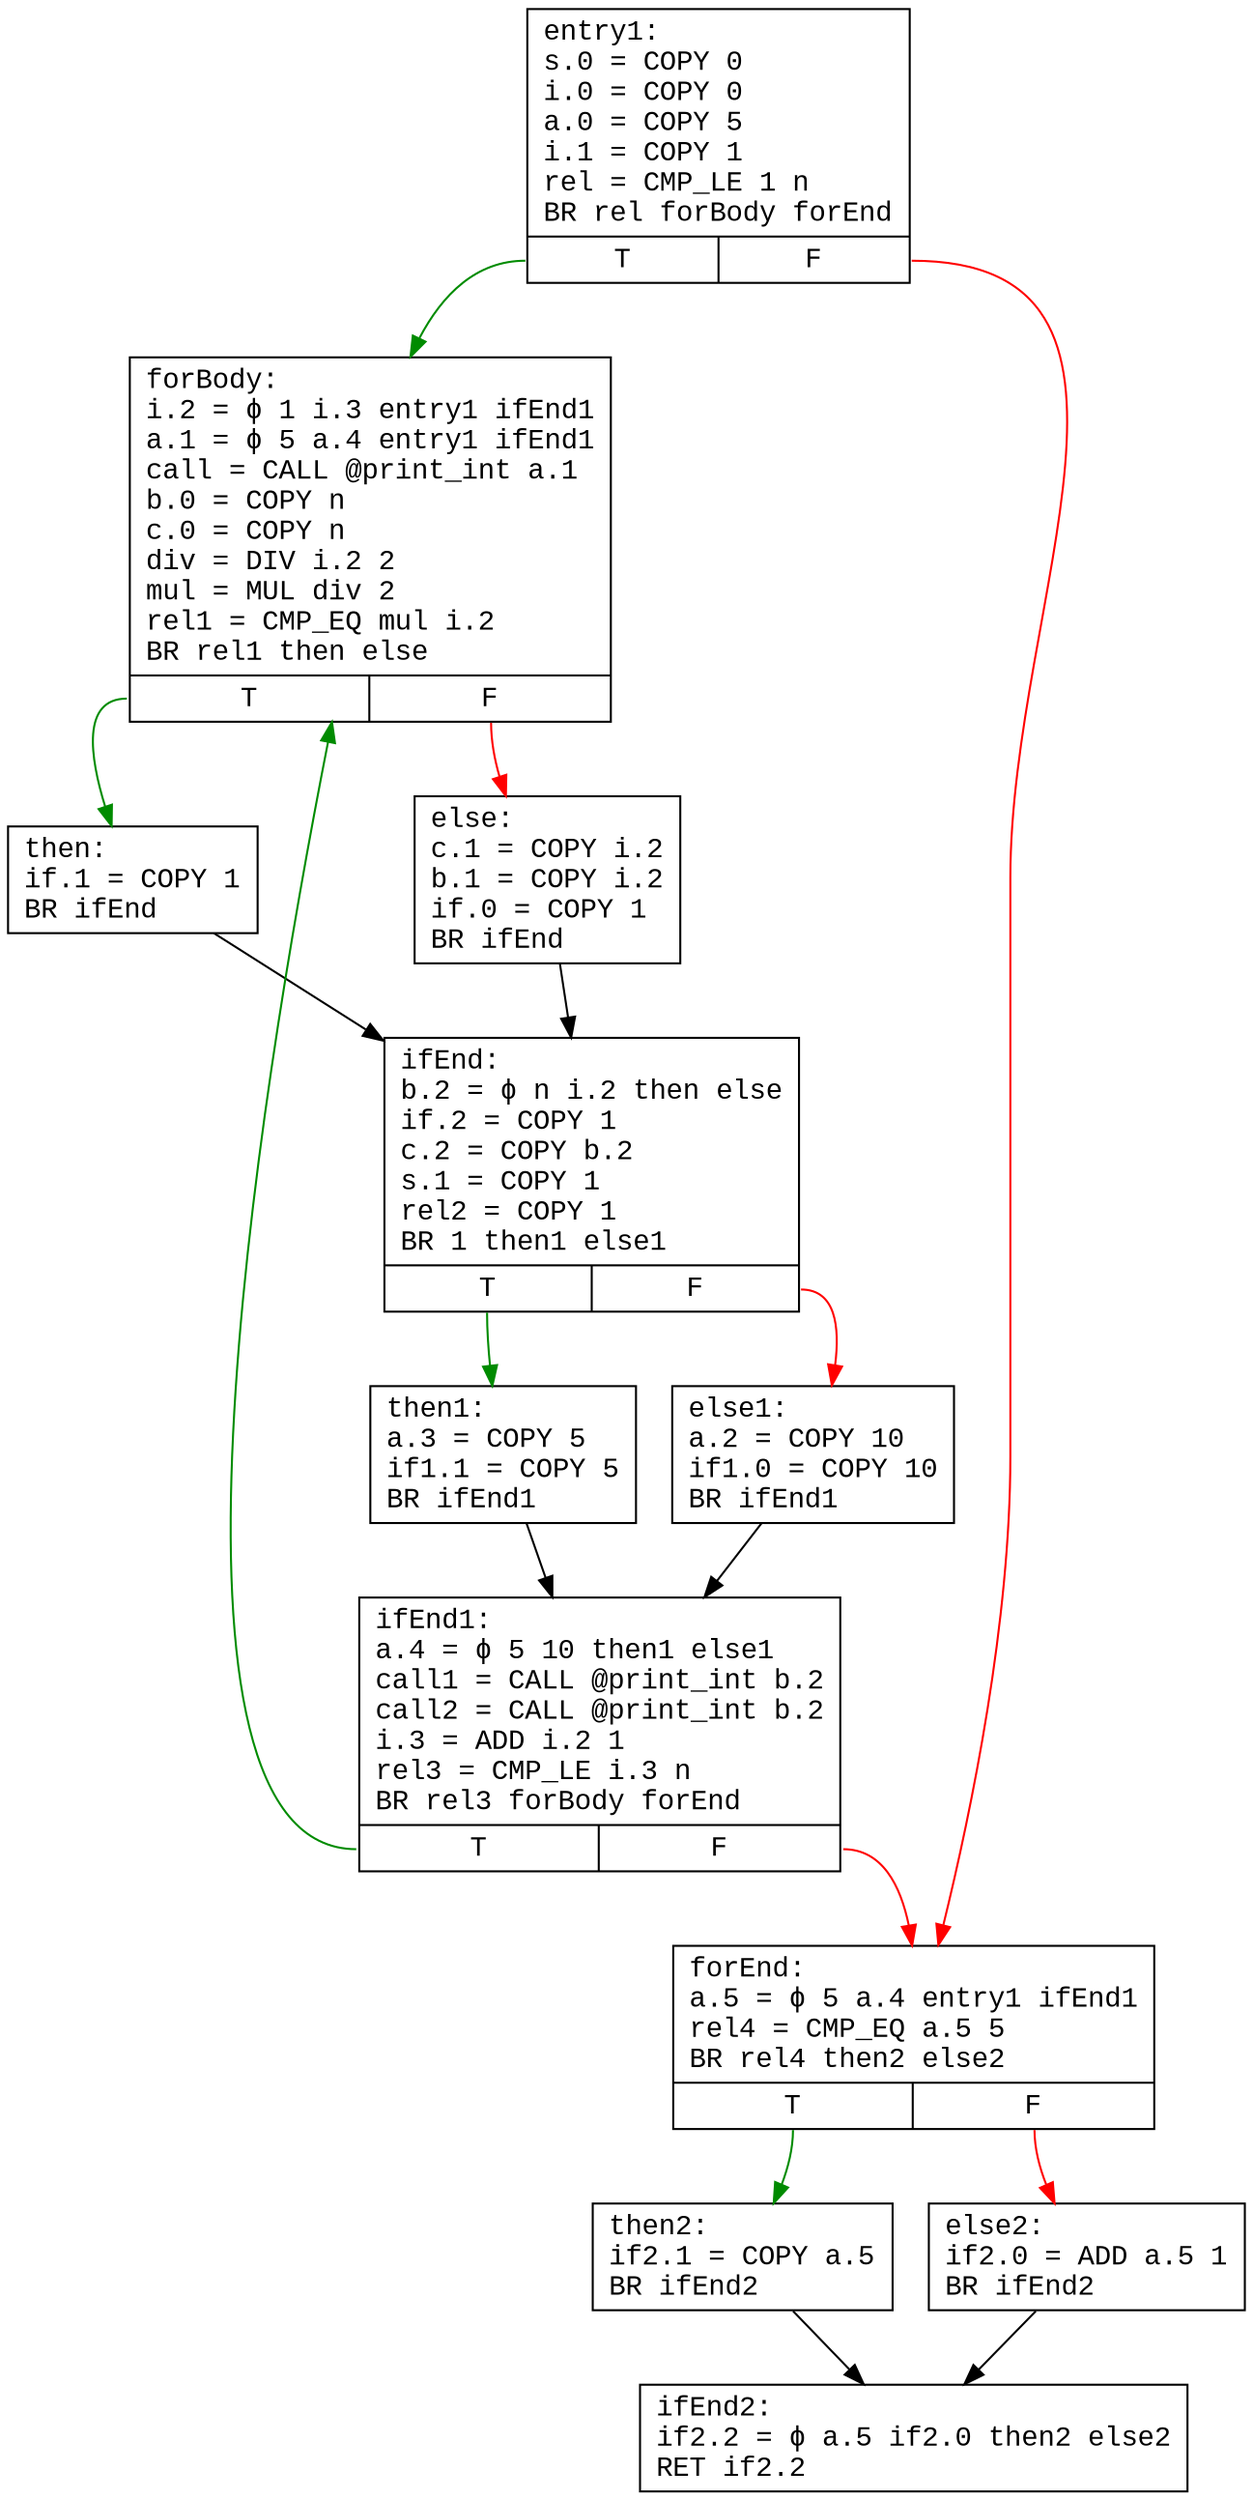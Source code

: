digraph CFG {
    node [shape=record, fontname="Courier New"]
    entry1 [label="{entry1:\ls.0 = COPY 0\li.0 = COPY 0\la.0 = COPY 5\li.1 = COPY 1\lrel = CMP_LE 1 n\lBR rel forBody forEnd\l|{<t> T|<f> F}}"]
    forBody [label="{forBody:\li.2 = ϕ 1 i.3 entry1 ifEnd1\la.1 = ϕ 5 a.4 entry1 ifEnd1\lcall = CALL @print_int a.1\lb.0 = COPY n\lc.0 = COPY n\ldiv = DIV i.2 2\lmul = MUL div 2\lrel1 = CMP_EQ mul i.2\lBR rel1 then else\l|{<t> T|<f> F}}"]
    then [label="{then:\lif.1 = COPY 1\lBR ifEnd\l}"]
    else [label="{else:\lc.1 = COPY i.2\lb.1 = COPY i.2\lif.0 = COPY 1\lBR ifEnd\l}"]
    ifEnd [label="{ifEnd:\lb.2 = ϕ n i.2 then else\lif.2 = COPY 1\lc.2 = COPY b.2\ls.1 = COPY 1\lrel2 = COPY 1\lBR 1 then1 else1\l|{<t> T|<f> F}}"]
    then1 [label="{then1:\la.3 = COPY 5\lif1.1 = COPY 5\lBR ifEnd1\l}"]
    else1 [label="{else1:\la.2 = COPY 10\lif1.0 = COPY 10\lBR ifEnd1\l}"]
    ifEnd1 [label="{ifEnd1:\la.4 = ϕ 5 10 then1 else1\lcall1 = CALL @print_int b.2\lcall2 = CALL @print_int b.2\li.3 = ADD i.2 1\lrel3 = CMP_LE i.3 n\lBR rel3 forBody forEnd\l|{<t> T|<f> F}}"]
    forEnd [label="{forEnd:\la.5 = ϕ 5 a.4 entry1 ifEnd1\lrel4 = CMP_EQ a.5 5\lBR rel4 then2 else2\l|{<t> T|<f> F}}"]
    then2 [label="{then2:\lif2.1 = COPY a.5\lBR ifEnd2\l}"]
    else2 [label="{else2:\lif2.0 = ADD a.5 1\lBR ifEnd2\l}"]
    ifEnd2 [label="{ifEnd2:\lif2.2 = ϕ a.5 if2.0 then2 else2\lRET if2.2\l}"]
    entry1:t -> forBody [color=green4]
    entry1:f -> forEnd [color=red]
    forBody:t -> then [color=green4]
    forBody:f -> else [color=red]
    then -> ifEnd 
    else -> ifEnd 
    ifEnd:t -> then1 [color=green4]
    ifEnd:f -> else1 [color=red]
    then1 -> ifEnd1 
    else1 -> ifEnd1 
    ifEnd1:t -> forBody [color=green4]
    ifEnd1:f -> forEnd [color=red]
    forEnd:t -> then2 [color=green4]
    forEnd:f -> else2 [color=red]
    then2 -> ifEnd2 
    else2 -> ifEnd2 
}